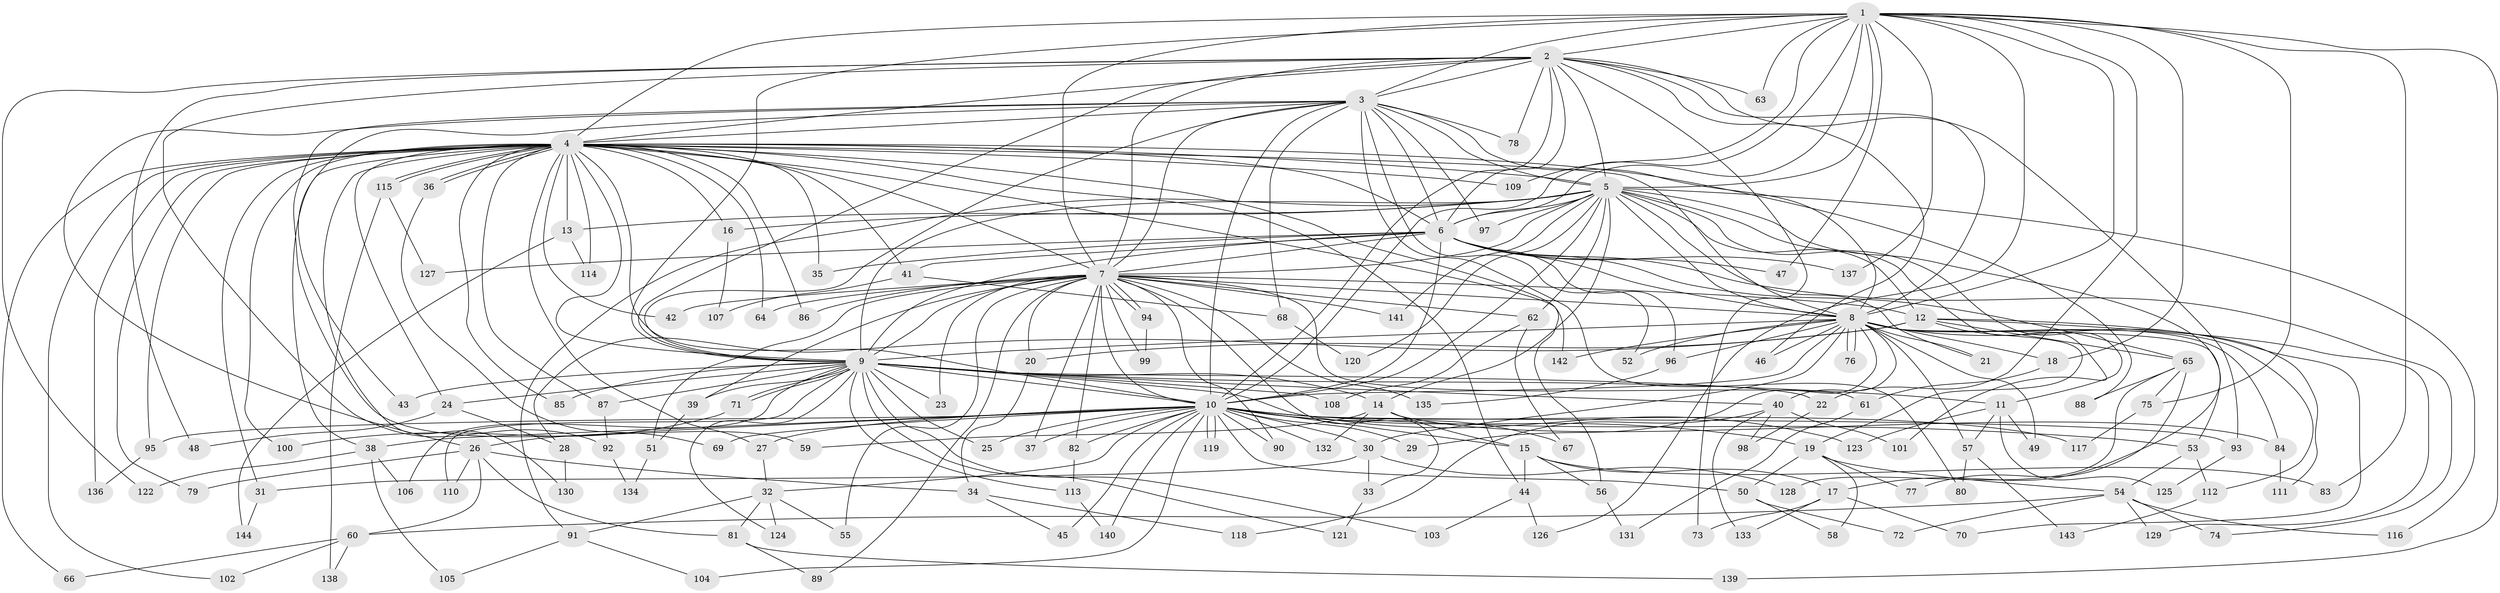 // coarse degree distribution, {19: 0.009174311926605505, 16: 0.01834862385321101, 37: 0.009174311926605505, 23: 0.009174311926605505, 17: 0.009174311926605505, 29: 0.009174311926605505, 26: 0.009174311926605505, 30: 0.009174311926605505, 34: 0.009174311926605505, 6: 0.05504587155963303, 8: 0.009174311926605505, 4: 0.07339449541284404, 5: 0.045871559633027525, 3: 0.12844036697247707, 2: 0.5688073394495413, 10: 0.009174311926605505, 7: 0.01834862385321101}
// Generated by graph-tools (version 1.1) at 2025/23/03/03/25 07:23:37]
// undirected, 144 vertices, 313 edges
graph export_dot {
graph [start="1"]
  node [color=gray90,style=filled];
  1;
  2;
  3;
  4;
  5;
  6;
  7;
  8;
  9;
  10;
  11;
  12;
  13;
  14;
  15;
  16;
  17;
  18;
  19;
  20;
  21;
  22;
  23;
  24;
  25;
  26;
  27;
  28;
  29;
  30;
  31;
  32;
  33;
  34;
  35;
  36;
  37;
  38;
  39;
  40;
  41;
  42;
  43;
  44;
  45;
  46;
  47;
  48;
  49;
  50;
  51;
  52;
  53;
  54;
  55;
  56;
  57;
  58;
  59;
  60;
  61;
  62;
  63;
  64;
  65;
  66;
  67;
  68;
  69;
  70;
  71;
  72;
  73;
  74;
  75;
  76;
  77;
  78;
  79;
  80;
  81;
  82;
  83;
  84;
  85;
  86;
  87;
  88;
  89;
  90;
  91;
  92;
  93;
  94;
  95;
  96;
  97;
  98;
  99;
  100;
  101;
  102;
  103;
  104;
  105;
  106;
  107;
  108;
  109;
  110;
  111;
  112;
  113;
  114;
  115;
  116;
  117;
  118;
  119;
  120;
  121;
  122;
  123;
  124;
  125;
  126;
  127;
  128;
  129;
  130;
  131;
  132;
  133;
  134;
  135;
  136;
  137;
  138;
  139;
  140;
  141;
  142;
  143;
  144;
  1 -- 2;
  1 -- 3;
  1 -- 4;
  1 -- 5;
  1 -- 6;
  1 -- 7;
  1 -- 8;
  1 -- 9;
  1 -- 10;
  1 -- 18;
  1 -- 22;
  1 -- 47;
  1 -- 63;
  1 -- 75;
  1 -- 83;
  1 -- 109;
  1 -- 126;
  1 -- 137;
  1 -- 139;
  2 -- 3;
  2 -- 4;
  2 -- 5;
  2 -- 6;
  2 -- 7;
  2 -- 8;
  2 -- 9;
  2 -- 10;
  2 -- 46;
  2 -- 48;
  2 -- 63;
  2 -- 73;
  2 -- 78;
  2 -- 92;
  2 -- 93;
  2 -- 122;
  3 -- 4;
  3 -- 5;
  3 -- 6;
  3 -- 7;
  3 -- 8;
  3 -- 9;
  3 -- 10;
  3 -- 26;
  3 -- 43;
  3 -- 52;
  3 -- 59;
  3 -- 68;
  3 -- 78;
  3 -- 80;
  3 -- 97;
  4 -- 5;
  4 -- 6;
  4 -- 7;
  4 -- 8;
  4 -- 9;
  4 -- 10;
  4 -- 13;
  4 -- 16;
  4 -- 24;
  4 -- 27;
  4 -- 31;
  4 -- 35;
  4 -- 36;
  4 -- 36;
  4 -- 38;
  4 -- 41;
  4 -- 42;
  4 -- 44;
  4 -- 56;
  4 -- 64;
  4 -- 66;
  4 -- 79;
  4 -- 85;
  4 -- 86;
  4 -- 87;
  4 -- 88;
  4 -- 95;
  4 -- 100;
  4 -- 102;
  4 -- 109;
  4 -- 114;
  4 -- 115;
  4 -- 115;
  4 -- 130;
  4 -- 136;
  4 -- 142;
  5 -- 6;
  5 -- 7;
  5 -- 8;
  5 -- 9;
  5 -- 10;
  5 -- 11;
  5 -- 12;
  5 -- 13;
  5 -- 14;
  5 -- 16;
  5 -- 17;
  5 -- 21;
  5 -- 62;
  5 -- 91;
  5 -- 97;
  5 -- 101;
  5 -- 116;
  5 -- 120;
  5 -- 141;
  6 -- 7;
  6 -- 8;
  6 -- 9;
  6 -- 10;
  6 -- 35;
  6 -- 41;
  6 -- 47;
  6 -- 65;
  6 -- 74;
  6 -- 96;
  6 -- 127;
  6 -- 137;
  7 -- 8;
  7 -- 9;
  7 -- 10;
  7 -- 12;
  7 -- 20;
  7 -- 23;
  7 -- 33;
  7 -- 37;
  7 -- 39;
  7 -- 42;
  7 -- 51;
  7 -- 55;
  7 -- 61;
  7 -- 62;
  7 -- 64;
  7 -- 82;
  7 -- 86;
  7 -- 89;
  7 -- 90;
  7 -- 94;
  7 -- 94;
  7 -- 99;
  7 -- 135;
  7 -- 141;
  8 -- 9;
  8 -- 10;
  8 -- 18;
  8 -- 21;
  8 -- 29;
  8 -- 30;
  8 -- 40;
  8 -- 46;
  8 -- 49;
  8 -- 52;
  8 -- 53;
  8 -- 57;
  8 -- 70;
  8 -- 76;
  8 -- 76;
  8 -- 84;
  8 -- 96;
  8 -- 112;
  8 -- 142;
  9 -- 10;
  9 -- 11;
  9 -- 14;
  9 -- 22;
  9 -- 23;
  9 -- 24;
  9 -- 25;
  9 -- 39;
  9 -- 40;
  9 -- 43;
  9 -- 71;
  9 -- 71;
  9 -- 85;
  9 -- 87;
  9 -- 103;
  9 -- 106;
  9 -- 108;
  9 -- 110;
  9 -- 113;
  9 -- 121;
  9 -- 123;
  9 -- 124;
  10 -- 15;
  10 -- 19;
  10 -- 25;
  10 -- 26;
  10 -- 27;
  10 -- 29;
  10 -- 30;
  10 -- 32;
  10 -- 37;
  10 -- 38;
  10 -- 45;
  10 -- 50;
  10 -- 53;
  10 -- 67;
  10 -- 69;
  10 -- 82;
  10 -- 90;
  10 -- 93;
  10 -- 95;
  10 -- 104;
  10 -- 117;
  10 -- 119;
  10 -- 119;
  10 -- 132;
  10 -- 140;
  11 -- 49;
  11 -- 57;
  11 -- 123;
  11 -- 125;
  12 -- 19;
  12 -- 20;
  12 -- 28;
  12 -- 65;
  12 -- 111;
  12 -- 129;
  13 -- 114;
  13 -- 144;
  14 -- 15;
  14 -- 59;
  14 -- 84;
  14 -- 132;
  15 -- 17;
  15 -- 44;
  15 -- 56;
  15 -- 83;
  16 -- 107;
  17 -- 70;
  17 -- 73;
  17 -- 133;
  18 -- 61;
  19 -- 50;
  19 -- 54;
  19 -- 58;
  19 -- 77;
  20 -- 34;
  22 -- 98;
  24 -- 28;
  24 -- 48;
  26 -- 34;
  26 -- 60;
  26 -- 79;
  26 -- 81;
  26 -- 110;
  27 -- 32;
  28 -- 130;
  30 -- 31;
  30 -- 33;
  30 -- 128;
  31 -- 144;
  32 -- 55;
  32 -- 81;
  32 -- 91;
  32 -- 124;
  33 -- 121;
  34 -- 45;
  34 -- 118;
  36 -- 69;
  38 -- 105;
  38 -- 106;
  38 -- 122;
  39 -- 51;
  40 -- 98;
  40 -- 101;
  40 -- 118;
  40 -- 133;
  41 -- 68;
  41 -- 107;
  44 -- 103;
  44 -- 126;
  50 -- 58;
  50 -- 72;
  51 -- 134;
  53 -- 54;
  53 -- 112;
  54 -- 60;
  54 -- 72;
  54 -- 74;
  54 -- 116;
  54 -- 129;
  56 -- 131;
  57 -- 80;
  57 -- 143;
  60 -- 66;
  60 -- 102;
  60 -- 138;
  61 -- 131;
  62 -- 67;
  62 -- 108;
  65 -- 75;
  65 -- 77;
  65 -- 88;
  65 -- 128;
  68 -- 120;
  71 -- 100;
  75 -- 117;
  81 -- 89;
  81 -- 139;
  82 -- 113;
  84 -- 111;
  87 -- 92;
  91 -- 104;
  91 -- 105;
  92 -- 134;
  93 -- 125;
  94 -- 99;
  95 -- 136;
  96 -- 135;
  112 -- 143;
  113 -- 140;
  115 -- 127;
  115 -- 138;
}
